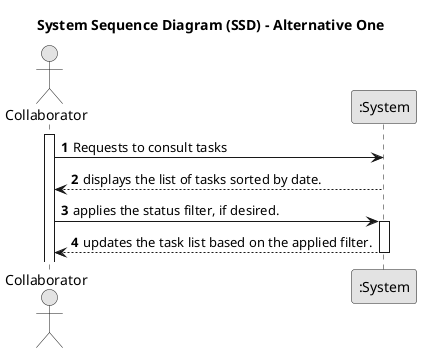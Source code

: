     @startuml
    skinparam monochrome true
    skinparam packageStyle rectangle
    skinparam shadowing false

    title System Sequence Diagram (SSD) - Alternative One

    autonumber

    actor "Collaborator"
    participant ":System" as System

    activate "Collaborator"


        "Collaborator" -> System : Requests to consult tasks



            System --> "Collaborator" : displays the list of tasks sorted by date.
        deactivate System

        "Collaborator" -> System :  applies the status filter, if desired.
        activate System

            System --> "Collaborator" : updates the task list based on the applied filter.
        deactivate System

    @enduml